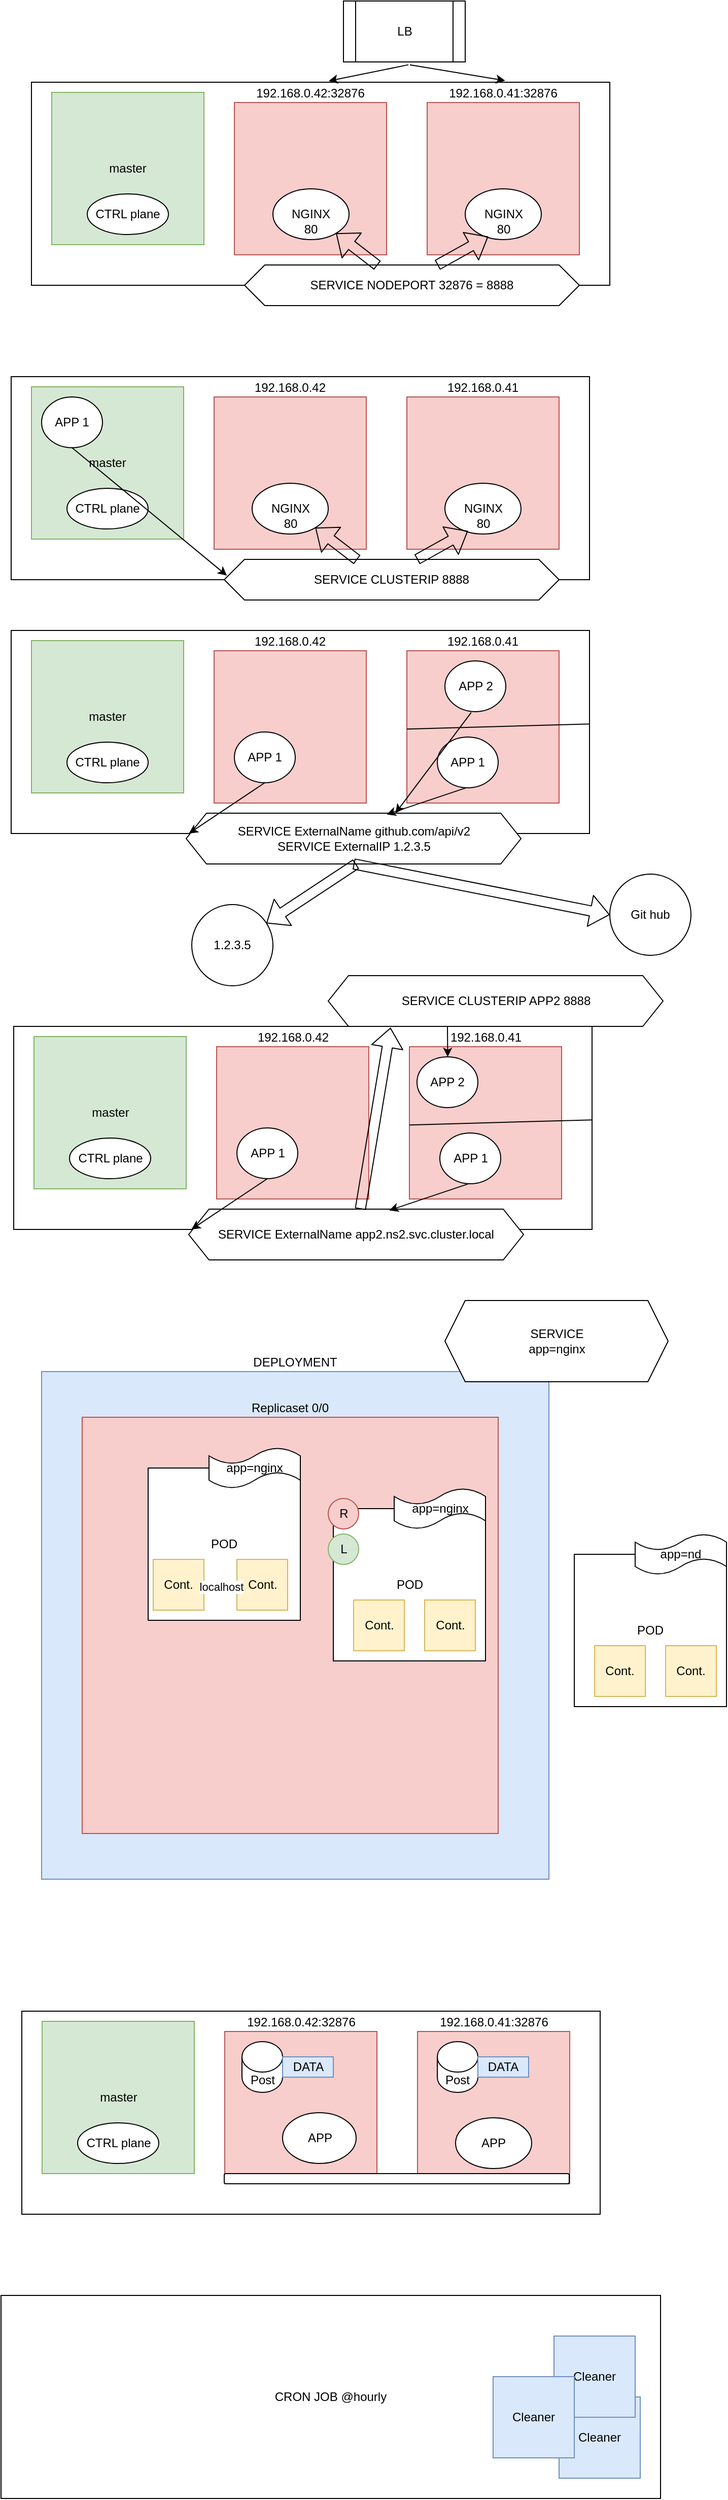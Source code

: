 <mxfile version="13.7.9"><diagram id="bQEZa2psRoihIPcSakSu" name="Page-1"><mxGraphModel dx="1337" dy="726" grid="1" gridSize="10" guides="1" tooltips="1" connect="1" arrows="1" fold="1" page="1" pageScale="1" pageWidth="850" pageHeight="1100" math="0" shadow="0"><root><mxCell id="0"/><mxCell id="1" parent="0"/><mxCell id="p2w6ZyjpXyPfVxQ9HPgC-1" value="" style="rounded=0;whiteSpace=wrap;html=1;" vertex="1" parent="1"><mxGeometry x="150" y="440" width="570" height="200" as="geometry"/></mxCell><mxCell id="p2w6ZyjpXyPfVxQ9HPgC-2" value="master" style="whiteSpace=wrap;html=1;aspect=fixed;fillColor=#d5e8d4;strokeColor=#82b366;" vertex="1" parent="1"><mxGeometry x="170" y="450" width="150" height="150" as="geometry"/></mxCell><mxCell id="p2w6ZyjpXyPfVxQ9HPgC-3" value="192.168.0.42:32876" style="whiteSpace=wrap;html=1;aspect=fixed;fillColor=#f8cecc;strokeColor=#b85450;labelPosition=center;verticalLabelPosition=top;align=center;verticalAlign=bottom;" vertex="1" parent="1"><mxGeometry x="350" y="460" width="150" height="150" as="geometry"/></mxCell><mxCell id="p2w6ZyjpXyPfVxQ9HPgC-4" value="&lt;div&gt;192.168.0.41:32876&lt;/div&gt;" style="whiteSpace=wrap;html=1;aspect=fixed;fillColor=#f8cecc;strokeColor=#b85450;labelPosition=center;verticalLabelPosition=top;align=center;verticalAlign=bottom;" vertex="1" parent="1"><mxGeometry x="540" y="460" width="150" height="150" as="geometry"/></mxCell><mxCell id="p2w6ZyjpXyPfVxQ9HPgC-5" value="CTRL plane" style="ellipse;whiteSpace=wrap;html=1;" vertex="1" parent="1"><mxGeometry x="205" y="550" width="80" height="40" as="geometry"/></mxCell><mxCell id="p2w6ZyjpXyPfVxQ9HPgC-6" value="&lt;br/&gt;NGINX&lt;br&gt;80" style="ellipse;whiteSpace=wrap;html=1;" vertex="1" parent="1"><mxGeometry x="388" y="545" width="75" height="50" as="geometry"/></mxCell><mxCell id="p2w6ZyjpXyPfVxQ9HPgC-7" value="&lt;br/&gt;NGINX&lt;br&gt;80" style="ellipse;whiteSpace=wrap;html=1;" vertex="1" parent="1"><mxGeometry x="577.5" y="545" width="75" height="50" as="geometry"/></mxCell><mxCell id="p2w6ZyjpXyPfVxQ9HPgC-8" value="SERVICE NODEPORT 32876 = 8888" style="shape=hexagon;perimeter=hexagonPerimeter2;whiteSpace=wrap;html=1;fixedSize=1;" vertex="1" parent="1"><mxGeometry x="360" y="620" width="330" height="40" as="geometry"/></mxCell><mxCell id="p2w6ZyjpXyPfVxQ9HPgC-9" value="" style="shape=flexArrow;endArrow=classic;html=1;exitX=0.397;exitY=0.01;exitDx=0;exitDy=0;exitPerimeter=0;" edge="1" parent="1" source="p2w6ZyjpXyPfVxQ9HPgC-8" target="p2w6ZyjpXyPfVxQ9HPgC-6"><mxGeometry width="50" height="50" relative="1" as="geometry"><mxPoint x="370" y="650" as="sourcePoint"/><mxPoint x="420" y="600" as="targetPoint"/></mxGeometry></mxCell><mxCell id="p2w6ZyjpXyPfVxQ9HPgC-10" value="" style="shape=flexArrow;endArrow=classic;html=1;entryX=0.303;entryY=0.94;entryDx=0;entryDy=0;entryPerimeter=0;" edge="1" parent="1" target="p2w6ZyjpXyPfVxQ9HPgC-7"><mxGeometry width="50" height="50" relative="1" as="geometry"><mxPoint x="550" y="620" as="sourcePoint"/><mxPoint x="459.991" y="598.932" as="targetPoint"/></mxGeometry></mxCell><mxCell id="p2w6ZyjpXyPfVxQ9HPgC-11" value="" style="rounded=0;whiteSpace=wrap;html=1;" vertex="1" parent="1"><mxGeometry x="130" y="730" width="570" height="200" as="geometry"/></mxCell><mxCell id="p2w6ZyjpXyPfVxQ9HPgC-12" value="master" style="whiteSpace=wrap;html=1;aspect=fixed;fillColor=#d5e8d4;strokeColor=#82b366;" vertex="1" parent="1"><mxGeometry x="150" y="740" width="150" height="150" as="geometry"/></mxCell><mxCell id="p2w6ZyjpXyPfVxQ9HPgC-13" value="192.168.0.42" style="whiteSpace=wrap;html=1;aspect=fixed;fillColor=#f8cecc;strokeColor=#b85450;labelPosition=center;verticalLabelPosition=top;align=center;verticalAlign=bottom;" vertex="1" parent="1"><mxGeometry x="330" y="750" width="150" height="150" as="geometry"/></mxCell><mxCell id="p2w6ZyjpXyPfVxQ9HPgC-14" value="192.168.0.41" style="whiteSpace=wrap;html=1;aspect=fixed;fillColor=#f8cecc;strokeColor=#b85450;labelPosition=center;verticalLabelPosition=top;align=center;verticalAlign=bottom;" vertex="1" parent="1"><mxGeometry x="520" y="750" width="150" height="150" as="geometry"/></mxCell><mxCell id="p2w6ZyjpXyPfVxQ9HPgC-15" value="CTRL plane" style="ellipse;whiteSpace=wrap;html=1;" vertex="1" parent="1"><mxGeometry x="185" y="840" width="80" height="40" as="geometry"/></mxCell><mxCell id="p2w6ZyjpXyPfVxQ9HPgC-16" value="&lt;br/&gt;NGINX&lt;br&gt;80" style="ellipse;whiteSpace=wrap;html=1;" vertex="1" parent="1"><mxGeometry x="367.5" y="835" width="75" height="50" as="geometry"/></mxCell><mxCell id="p2w6ZyjpXyPfVxQ9HPgC-17" value="&lt;br/&gt;NGINX&lt;br&gt;80" style="ellipse;whiteSpace=wrap;html=1;" vertex="1" parent="1"><mxGeometry x="557.5" y="835" width="75" height="50" as="geometry"/></mxCell><mxCell id="p2w6ZyjpXyPfVxQ9HPgC-18" value="SERVICE CLUSTERIP 8888" style="shape=hexagon;perimeter=hexagonPerimeter2;whiteSpace=wrap;html=1;fixedSize=1;" vertex="1" parent="1"><mxGeometry x="340" y="910" width="330" height="40" as="geometry"/></mxCell><mxCell id="p2w6ZyjpXyPfVxQ9HPgC-19" value="" style="shape=flexArrow;endArrow=classic;html=1;exitX=0.397;exitY=0.01;exitDx=0;exitDy=0;exitPerimeter=0;" edge="1" parent="1" source="p2w6ZyjpXyPfVxQ9HPgC-18" target="p2w6ZyjpXyPfVxQ9HPgC-16"><mxGeometry width="50" height="50" relative="1" as="geometry"><mxPoint x="350" y="940" as="sourcePoint"/><mxPoint x="400" y="890" as="targetPoint"/></mxGeometry></mxCell><mxCell id="p2w6ZyjpXyPfVxQ9HPgC-20" value="" style="shape=flexArrow;endArrow=classic;html=1;entryX=0.303;entryY=0.94;entryDx=0;entryDy=0;entryPerimeter=0;" edge="1" parent="1" target="p2w6ZyjpXyPfVxQ9HPgC-17"><mxGeometry width="50" height="50" relative="1" as="geometry"><mxPoint x="530" y="910" as="sourcePoint"/><mxPoint x="439.991" y="888.932" as="targetPoint"/></mxGeometry></mxCell><mxCell id="p2w6ZyjpXyPfVxQ9HPgC-21" value="APP 1" style="ellipse;whiteSpace=wrap;html=1;" vertex="1" parent="1"><mxGeometry x="160" y="750" width="60" height="50" as="geometry"/></mxCell><mxCell id="p2w6ZyjpXyPfVxQ9HPgC-22" value="" style="endArrow=classic;html=1;entryX=0.008;entryY=0.4;entryDx=0;entryDy=0;entryPerimeter=0;exitX=0.5;exitY=1;exitDx=0;exitDy=0;" edge="1" parent="1" source="p2w6ZyjpXyPfVxQ9HPgC-21" target="p2w6ZyjpXyPfVxQ9HPgC-18"><mxGeometry width="50" height="50" relative="1" as="geometry"><mxPoint x="368" y="820" as="sourcePoint"/><mxPoint x="418" y="770" as="targetPoint"/></mxGeometry></mxCell><mxCell id="p2w6ZyjpXyPfVxQ9HPgC-23" value="" style="endArrow=classic;html=1;entryX=0.514;entryY=-0.006;entryDx=0;entryDy=0;entryPerimeter=0;exitX=0.533;exitY=1.047;exitDx=0;exitDy=0;exitPerimeter=0;" edge="1" parent="1" source="p2w6ZyjpXyPfVxQ9HPgC-24" target="p2w6ZyjpXyPfVxQ9HPgC-1"><mxGeometry width="50" height="50" relative="1" as="geometry"><mxPoint x="520" y="430" as="sourcePoint"/><mxPoint x="800" y="770" as="targetPoint"/></mxGeometry></mxCell><mxCell id="p2w6ZyjpXyPfVxQ9HPgC-24" value="LB" style="shape=process;whiteSpace=wrap;html=1;backgroundOutline=1;" vertex="1" parent="1"><mxGeometry x="457.5" y="360" width="120" height="60" as="geometry"/></mxCell><mxCell id="p2w6ZyjpXyPfVxQ9HPgC-25" value="" style="endArrow=classic;html=1;entryX=0.819;entryY=-0.008;entryDx=0;entryDy=0;entryPerimeter=0;exitX=0.546;exitY=1.047;exitDx=0;exitDy=0;exitPerimeter=0;" edge="1" parent="1" source="p2w6ZyjpXyPfVxQ9HPgC-24" target="p2w6ZyjpXyPfVxQ9HPgC-1"><mxGeometry width="50" height="50" relative="1" as="geometry"><mxPoint x="531.46" y="432.82" as="sourcePoint"/><mxPoint x="452.98" y="448.8" as="targetPoint"/></mxGeometry></mxCell><mxCell id="p2w6ZyjpXyPfVxQ9HPgC-27" value="" style="rounded=0;whiteSpace=wrap;html=1;" vertex="1" parent="1"><mxGeometry x="130" y="980" width="570" height="200" as="geometry"/></mxCell><mxCell id="p2w6ZyjpXyPfVxQ9HPgC-28" value="master" style="whiteSpace=wrap;html=1;aspect=fixed;fillColor=#d5e8d4;strokeColor=#82b366;" vertex="1" parent="1"><mxGeometry x="150" y="990" width="150" height="150" as="geometry"/></mxCell><mxCell id="p2w6ZyjpXyPfVxQ9HPgC-29" value="192.168.0.42" style="whiteSpace=wrap;html=1;aspect=fixed;fillColor=#f8cecc;strokeColor=#b85450;labelPosition=center;verticalLabelPosition=top;align=center;verticalAlign=bottom;" vertex="1" parent="1"><mxGeometry x="330" y="1000" width="150" height="150" as="geometry"/></mxCell><mxCell id="p2w6ZyjpXyPfVxQ9HPgC-30" value="192.168.0.41" style="whiteSpace=wrap;html=1;aspect=fixed;fillColor=#f8cecc;strokeColor=#b85450;labelPosition=center;verticalLabelPosition=top;align=center;verticalAlign=bottom;" vertex="1" parent="1"><mxGeometry x="520" y="1000" width="150" height="150" as="geometry"/></mxCell><mxCell id="p2w6ZyjpXyPfVxQ9HPgC-31" value="CTRL plane" style="ellipse;whiteSpace=wrap;html=1;" vertex="1" parent="1"><mxGeometry x="185" y="1090" width="80" height="40" as="geometry"/></mxCell><mxCell id="p2w6ZyjpXyPfVxQ9HPgC-34" value="&lt;div&gt;SERVICE ExternalName github.com/api/v2&lt;/div&gt;&lt;div&gt;SERVICE ExternalIP 1.2.3.5&lt;/div&gt;" style="shape=hexagon;perimeter=hexagonPerimeter2;whiteSpace=wrap;html=1;fixedSize=1;" vertex="1" parent="1"><mxGeometry x="302.5" y="1160" width="330" height="50" as="geometry"/></mxCell><mxCell id="p2w6ZyjpXyPfVxQ9HPgC-35" value="" style="shape=flexArrow;endArrow=classic;html=1;exitX=0.5;exitY=1;exitDx=0;exitDy=0;" edge="1" parent="1" source="p2w6ZyjpXyPfVxQ9HPgC-34"><mxGeometry width="50" height="50" relative="1" as="geometry"><mxPoint x="505" y="1210" as="sourcePoint"/><mxPoint x="720" y="1260" as="targetPoint"/></mxGeometry></mxCell><mxCell id="p2w6ZyjpXyPfVxQ9HPgC-37" value="APP 1" style="ellipse;whiteSpace=wrap;html=1;" vertex="1" parent="1"><mxGeometry x="350" y="1080" width="60" height="50" as="geometry"/></mxCell><mxCell id="p2w6ZyjpXyPfVxQ9HPgC-38" value="" style="endArrow=classic;html=1;entryX=0.008;entryY=0.4;entryDx=0;entryDy=0;entryPerimeter=0;exitX=0.5;exitY=1;exitDx=0;exitDy=0;" edge="1" parent="1" source="p2w6ZyjpXyPfVxQ9HPgC-37" target="p2w6ZyjpXyPfVxQ9HPgC-34"><mxGeometry width="50" height="50" relative="1" as="geometry"><mxPoint x="368" y="1070" as="sourcePoint"/><mxPoint x="418" y="1020" as="targetPoint"/></mxGeometry></mxCell><mxCell id="p2w6ZyjpXyPfVxQ9HPgC-39" value="Git hub" style="ellipse;whiteSpace=wrap;html=1;aspect=fixed;" vertex="1" parent="1"><mxGeometry x="720" y="1220" width="80" height="80" as="geometry"/></mxCell><mxCell id="p2w6ZyjpXyPfVxQ9HPgC-40" value="1.2.3.5" style="ellipse;whiteSpace=wrap;html=1;aspect=fixed;" vertex="1" parent="1"><mxGeometry x="308" y="1250" width="80" height="80" as="geometry"/></mxCell><mxCell id="p2w6ZyjpXyPfVxQ9HPgC-41" value="" style="shape=flexArrow;endArrow=classic;html=1;entryX=0.918;entryY=0.23;entryDx=0;entryDy=0;entryPerimeter=0;" edge="1" parent="1" target="p2w6ZyjpXyPfVxQ9HPgC-40"><mxGeometry width="50" height="50" relative="1" as="geometry"><mxPoint x="470" y="1210" as="sourcePoint"/><mxPoint x="730" y="1270" as="targetPoint"/></mxGeometry></mxCell><mxCell id="p2w6ZyjpXyPfVxQ9HPgC-42" value="APP 2" style="ellipse;whiteSpace=wrap;html=1;" vertex="1" parent="1"><mxGeometry x="557.5" y="1010" width="60" height="50" as="geometry"/></mxCell><mxCell id="p2w6ZyjpXyPfVxQ9HPgC-43" value="APP 1" style="ellipse;whiteSpace=wrap;html=1;" vertex="1" parent="1"><mxGeometry x="550" y="1085" width="60" height="50" as="geometry"/></mxCell><mxCell id="p2w6ZyjpXyPfVxQ9HPgC-44" value="" style="endArrow=classic;html=1;entryX=0.625;entryY=0;entryDx=0;entryDy=0;exitX=0.432;exitY=1.016;exitDx=0;exitDy=0;exitPerimeter=0;" edge="1" parent="1" source="p2w6ZyjpXyPfVxQ9HPgC-42" target="p2w6ZyjpXyPfVxQ9HPgC-34"><mxGeometry width="50" height="50" relative="1" as="geometry"><mxPoint x="620" y="1070" as="sourcePoint"/><mxPoint x="670" y="1020" as="targetPoint"/></mxGeometry></mxCell><mxCell id="p2w6ZyjpXyPfVxQ9HPgC-45" value="" style="endArrow=classic;html=1;entryX=0.599;entryY=0.024;entryDx=0;entryDy=0;exitX=0.463;exitY=1.004;exitDx=0;exitDy=0;exitPerimeter=0;entryPerimeter=0;" edge="1" parent="1" source="p2w6ZyjpXyPfVxQ9HPgC-43" target="p2w6ZyjpXyPfVxQ9HPgC-34"><mxGeometry width="50" height="50" relative="1" as="geometry"><mxPoint x="593.42" y="1090.8" as="sourcePoint"/><mxPoint x="518.75" y="1170" as="targetPoint"/></mxGeometry></mxCell><mxCell id="p2w6ZyjpXyPfVxQ9HPgC-46" value="" style="endArrow=none;html=1;" edge="1" parent="1" source="p2w6ZyjpXyPfVxQ9HPgC-27" target="p2w6ZyjpXyPfVxQ9HPgC-30"><mxGeometry width="50" height="50" relative="1" as="geometry"><mxPoint x="620" y="1010" as="sourcePoint"/><mxPoint x="670" y="960" as="targetPoint"/></mxGeometry></mxCell><mxCell id="p2w6ZyjpXyPfVxQ9HPgC-47" value="" style="rounded=0;whiteSpace=wrap;html=1;" vertex="1" parent="1"><mxGeometry x="132.5" y="1370" width="570" height="200" as="geometry"/></mxCell><mxCell id="p2w6ZyjpXyPfVxQ9HPgC-48" value="master" style="whiteSpace=wrap;html=1;aspect=fixed;fillColor=#d5e8d4;strokeColor=#82b366;" vertex="1" parent="1"><mxGeometry x="152.5" y="1380" width="150" height="150" as="geometry"/></mxCell><mxCell id="p2w6ZyjpXyPfVxQ9HPgC-49" value="192.168.0.42" style="whiteSpace=wrap;html=1;aspect=fixed;fillColor=#f8cecc;strokeColor=#b85450;labelPosition=center;verticalLabelPosition=top;align=center;verticalAlign=bottom;" vertex="1" parent="1"><mxGeometry x="332.5" y="1390" width="150" height="150" as="geometry"/></mxCell><mxCell id="p2w6ZyjpXyPfVxQ9HPgC-50" value="192.168.0.41" style="whiteSpace=wrap;html=1;aspect=fixed;fillColor=#f8cecc;strokeColor=#b85450;labelPosition=center;verticalLabelPosition=top;align=center;verticalAlign=bottom;" vertex="1" parent="1"><mxGeometry x="522.5" y="1390" width="150" height="150" as="geometry"/></mxCell><mxCell id="p2w6ZyjpXyPfVxQ9HPgC-51" value="CTRL plane" style="ellipse;whiteSpace=wrap;html=1;" vertex="1" parent="1"><mxGeometry x="187.5" y="1480" width="80" height="40" as="geometry"/></mxCell><mxCell id="p2w6ZyjpXyPfVxQ9HPgC-52" value="SERVICE ExternalName app2.ns2.svc.cluster.local" style="shape=hexagon;perimeter=hexagonPerimeter2;whiteSpace=wrap;html=1;fixedSize=1;" vertex="1" parent="1"><mxGeometry x="305" y="1550" width="330" height="50" as="geometry"/></mxCell><mxCell id="p2w6ZyjpXyPfVxQ9HPgC-54" value="APP 1" style="ellipse;whiteSpace=wrap;html=1;" vertex="1" parent="1"><mxGeometry x="352.5" y="1470" width="60" height="50" as="geometry"/></mxCell><mxCell id="p2w6ZyjpXyPfVxQ9HPgC-55" value="" style="endArrow=classic;html=1;entryX=0.008;entryY=0.4;entryDx=0;entryDy=0;entryPerimeter=0;exitX=0.5;exitY=1;exitDx=0;exitDy=0;" edge="1" parent="1" source="p2w6ZyjpXyPfVxQ9HPgC-54" target="p2w6ZyjpXyPfVxQ9HPgC-52"><mxGeometry width="50" height="50" relative="1" as="geometry"><mxPoint x="370.5" y="1460" as="sourcePoint"/><mxPoint x="420.5" y="1410" as="targetPoint"/></mxGeometry></mxCell><mxCell id="p2w6ZyjpXyPfVxQ9HPgC-59" value="APP 2" style="ellipse;whiteSpace=wrap;html=1;" vertex="1" parent="1"><mxGeometry x="530" y="1400" width="60" height="50" as="geometry"/></mxCell><mxCell id="p2w6ZyjpXyPfVxQ9HPgC-60" value="APP 1" style="ellipse;whiteSpace=wrap;html=1;" vertex="1" parent="1"><mxGeometry x="552.5" y="1475" width="60" height="50" as="geometry"/></mxCell><mxCell id="p2w6ZyjpXyPfVxQ9HPgC-62" value="" style="endArrow=classic;html=1;entryX=0.599;entryY=0.024;entryDx=0;entryDy=0;exitX=0.463;exitY=1.004;exitDx=0;exitDy=0;exitPerimeter=0;entryPerimeter=0;" edge="1" parent="1" source="p2w6ZyjpXyPfVxQ9HPgC-60" target="p2w6ZyjpXyPfVxQ9HPgC-52"><mxGeometry width="50" height="50" relative="1" as="geometry"><mxPoint x="595.92" y="1480.8" as="sourcePoint"/><mxPoint x="521.25" y="1560" as="targetPoint"/></mxGeometry></mxCell><mxCell id="p2w6ZyjpXyPfVxQ9HPgC-63" value="" style="endArrow=none;html=1;" edge="1" parent="1" source="p2w6ZyjpXyPfVxQ9HPgC-47" target="p2w6ZyjpXyPfVxQ9HPgC-50"><mxGeometry width="50" height="50" relative="1" as="geometry"><mxPoint x="622.5" y="1400" as="sourcePoint"/><mxPoint x="672.5" y="1350" as="targetPoint"/></mxGeometry></mxCell><mxCell id="p2w6ZyjpXyPfVxQ9HPgC-64" value="" style="shape=flexArrow;endArrow=classic;html=1;entryX=0.186;entryY=1.024;entryDx=0;entryDy=0;entryPerimeter=0;" edge="1" parent="1" source="p2w6ZyjpXyPfVxQ9HPgC-52" target="p2w6ZyjpXyPfVxQ9HPgC-66"><mxGeometry width="50" height="50" relative="1" as="geometry"><mxPoint x="620" y="1470" as="sourcePoint"/><mxPoint x="670" y="1420" as="targetPoint"/></mxGeometry></mxCell><mxCell id="p2w6ZyjpXyPfVxQ9HPgC-66" value="SERVICE CLUSTERIP APP2 8888" style="shape=hexagon;perimeter=hexagonPerimeter2;whiteSpace=wrap;html=1;fixedSize=1;" vertex="1" parent="1"><mxGeometry x="442.5" y="1320" width="330" height="50" as="geometry"/></mxCell><mxCell id="p2w6ZyjpXyPfVxQ9HPgC-67" value="" style="endArrow=classic;html=1;exitX=0.75;exitY=0;exitDx=0;exitDy=0;" edge="1" parent="1" source="p2w6ZyjpXyPfVxQ9HPgC-47" target="p2w6ZyjpXyPfVxQ9HPgC-59"><mxGeometry width="50" height="50" relative="1" as="geometry"><mxPoint x="590.28" y="1535.2" as="sourcePoint"/><mxPoint x="512.67" y="1561.2" as="targetPoint"/></mxGeometry></mxCell><mxCell id="p2w6ZyjpXyPfVxQ9HPgC-68" value="DEPLOYMENT" style="whiteSpace=wrap;html=1;aspect=fixed;fillColor=#dae8fc;strokeColor=#6c8ebf;labelPosition=center;verticalLabelPosition=top;align=center;verticalAlign=bottom;" vertex="1" parent="1"><mxGeometry x="160" y="1710" width="500" height="500" as="geometry"/></mxCell><mxCell id="p2w6ZyjpXyPfVxQ9HPgC-69" value="Replicaset 0/0" style="whiteSpace=wrap;html=1;aspect=fixed;fillColor=#f8cecc;strokeColor=#b85450;labelPosition=center;verticalLabelPosition=top;align=center;verticalAlign=bottom;" vertex="1" parent="1"><mxGeometry x="200" y="1755" width="410" height="410" as="geometry"/></mxCell><mxCell id="p2w6ZyjpXyPfVxQ9HPgC-71" value="POD" style="whiteSpace=wrap;html=1;aspect=fixed;" vertex="1" parent="1"><mxGeometry x="685" y="1890" width="150" height="150" as="geometry"/></mxCell><mxCell id="p2w6ZyjpXyPfVxQ9HPgC-72" value="POD" style="whiteSpace=wrap;html=1;aspect=fixed;" vertex="1" parent="1"><mxGeometry x="265" y="1805" width="150" height="150" as="geometry"/></mxCell><mxCell id="p2w6ZyjpXyPfVxQ9HPgC-75" value="Cont." style="whiteSpace=wrap;html=1;aspect=fixed;fillColor=#fff2cc;strokeColor=#d6b656;" vertex="1" parent="1"><mxGeometry x="270" y="1895" width="50" height="50" as="geometry"/></mxCell><mxCell id="p2w6ZyjpXyPfVxQ9HPgC-76" value="Cont." style="whiteSpace=wrap;html=1;aspect=fixed;fillColor=#fff2cc;strokeColor=#d6b656;" vertex="1" parent="1"><mxGeometry x="352.5" y="1895" width="50" height="50" as="geometry"/></mxCell><mxCell id="p2w6ZyjpXyPfVxQ9HPgC-77" value="Cont." style="whiteSpace=wrap;html=1;aspect=fixed;fillColor=#fff2cc;strokeColor=#d6b656;" vertex="1" parent="1"><mxGeometry x="705" y="1980" width="50" height="50" as="geometry"/></mxCell><mxCell id="p2w6ZyjpXyPfVxQ9HPgC-78" value="Cont." style="whiteSpace=wrap;html=1;aspect=fixed;fillColor=#fff2cc;strokeColor=#d6b656;" vertex="1" parent="1"><mxGeometry x="775" y="1980" width="50" height="50" as="geometry"/></mxCell><mxCell id="p2w6ZyjpXyPfVxQ9HPgC-81" value="app=nd" style="shape=tape;whiteSpace=wrap;html=1;" vertex="1" parent="1"><mxGeometry x="745" y="1870" width="90" height="40" as="geometry"/></mxCell><mxCell id="p2w6ZyjpXyPfVxQ9HPgC-82" value="&lt;div&gt;app=nginx&lt;/div&gt;" style="shape=tape;whiteSpace=wrap;html=1;" vertex="1" parent="1"><mxGeometry x="325" y="1785" width="90" height="40" as="geometry"/></mxCell><mxCell id="p2w6ZyjpXyPfVxQ9HPgC-83" value="POD" style="whiteSpace=wrap;html=1;aspect=fixed;" vertex="1" parent="1"><mxGeometry x="447.5" y="1845" width="150" height="150" as="geometry"/></mxCell><mxCell id="p2w6ZyjpXyPfVxQ9HPgC-84" value="Cont." style="whiteSpace=wrap;html=1;aspect=fixed;fillColor=#fff2cc;strokeColor=#d6b656;" vertex="1" parent="1"><mxGeometry x="467.5" y="1935" width="50" height="50" as="geometry"/></mxCell><mxCell id="p2w6ZyjpXyPfVxQ9HPgC-85" value="Cont." style="whiteSpace=wrap;html=1;aspect=fixed;fillColor=#fff2cc;strokeColor=#d6b656;" vertex="1" parent="1"><mxGeometry x="537.5" y="1935" width="50" height="50" as="geometry"/></mxCell><mxCell id="p2w6ZyjpXyPfVxQ9HPgC-86" value="app=nginx" style="shape=tape;whiteSpace=wrap;html=1;" vertex="1" parent="1"><mxGeometry x="507.5" y="1825" width="90" height="40" as="geometry"/></mxCell><mxCell id="p2w6ZyjpXyPfVxQ9HPgC-87" value="&lt;div&gt;SERVICE&lt;/div&gt;&lt;div&gt;app=nginx&lt;/div&gt;" style="shape=hexagon;perimeter=hexagonPerimeter2;whiteSpace=wrap;html=1;fixedSize=1;" vertex="1" parent="1"><mxGeometry x="557.5" y="1640" width="220" height="80" as="geometry"/></mxCell><mxCell id="p2w6ZyjpXyPfVxQ9HPgC-88" value="localhost" style="endArrow=classic;html=1;exitX=1.044;exitY=0.564;exitDx=0;exitDy=0;exitPerimeter=0;entryX=0;entryY=0.5;entryDx=0;entryDy=0;" edge="1" parent="1" source="p2w6ZyjpXyPfVxQ9HPgC-75" target="p2w6ZyjpXyPfVxQ9HPgC-76"><mxGeometry width="50" height="50" relative="1" as="geometry"><mxPoint x="620" y="2040" as="sourcePoint"/><mxPoint x="670" y="1990" as="targetPoint"/></mxGeometry></mxCell><mxCell id="p2w6ZyjpXyPfVxQ9HPgC-89" value="" style="rounded=0;whiteSpace=wrap;html=1;" vertex="1" parent="1"><mxGeometry x="140.5" y="2340" width="570" height="200" as="geometry"/></mxCell><mxCell id="p2w6ZyjpXyPfVxQ9HPgC-90" value="master" style="whiteSpace=wrap;html=1;aspect=fixed;fillColor=#d5e8d4;strokeColor=#82b366;" vertex="1" parent="1"><mxGeometry x="160.5" y="2350" width="150" height="150" as="geometry"/></mxCell><mxCell id="p2w6ZyjpXyPfVxQ9HPgC-91" value="192.168.0.42:32876" style="whiteSpace=wrap;html=1;aspect=fixed;fillColor=#f8cecc;strokeColor=#b85450;labelPosition=center;verticalLabelPosition=top;align=center;verticalAlign=bottom;" vertex="1" parent="1"><mxGeometry x="340.5" y="2360" width="150" height="150" as="geometry"/></mxCell><mxCell id="p2w6ZyjpXyPfVxQ9HPgC-92" value="&lt;div&gt;192.168.0.41:32876&lt;/div&gt;" style="whiteSpace=wrap;html=1;aspect=fixed;fillColor=#f8cecc;strokeColor=#b85450;labelPosition=center;verticalLabelPosition=top;align=center;verticalAlign=bottom;" vertex="1" parent="1"><mxGeometry x="530.5" y="2360" width="150" height="150" as="geometry"/></mxCell><mxCell id="p2w6ZyjpXyPfVxQ9HPgC-93" value="CTRL plane" style="ellipse;whiteSpace=wrap;html=1;" vertex="1" parent="1"><mxGeometry x="195.5" y="2450" width="80" height="40" as="geometry"/></mxCell><mxCell id="p2w6ZyjpXyPfVxQ9HPgC-94" value="APP" style="ellipse;whiteSpace=wrap;html=1;" vertex="1" parent="1"><mxGeometry x="397.5" y="2440" width="72.5" height="50" as="geometry"/></mxCell><mxCell id="p2w6ZyjpXyPfVxQ9HPgC-95" value="APP" style="ellipse;whiteSpace=wrap;html=1;" vertex="1" parent="1"><mxGeometry x="568" y="2445" width="75" height="50" as="geometry"/></mxCell><mxCell id="p2w6ZyjpXyPfVxQ9HPgC-110" value="Post" style="shape=cylinder3;whiteSpace=wrap;html=1;boundedLbl=1;backgroundOutline=1;size=15;" vertex="1" parent="1"><mxGeometry x="357.5" y="2370" width="40" height="50" as="geometry"/></mxCell><mxCell id="p2w6ZyjpXyPfVxQ9HPgC-111" value="Post" style="shape=cylinder3;whiteSpace=wrap;html=1;boundedLbl=1;backgroundOutline=1;size=15;" vertex="1" parent="1"><mxGeometry x="550" y="2370" width="40" height="50" as="geometry"/></mxCell><mxCell id="p2w6ZyjpXyPfVxQ9HPgC-112" value="DATA" style="rounded=0;whiteSpace=wrap;html=1;fillColor=#dae8fc;strokeColor=#6c8ebf;" vertex="1" parent="1"><mxGeometry x="397.5" y="2385" width="50" height="20" as="geometry"/></mxCell><mxCell id="p2w6ZyjpXyPfVxQ9HPgC-113" value="DATA" style="rounded=0;whiteSpace=wrap;html=1;fillColor=#dae8fc;strokeColor=#6c8ebf;" vertex="1" parent="1"><mxGeometry x="590" y="2385" width="50" height="20" as="geometry"/></mxCell><mxCell id="p2w6ZyjpXyPfVxQ9HPgC-114" value="" style="rounded=1;whiteSpace=wrap;html=1;" vertex="1" parent="1"><mxGeometry x="340" y="2500" width="340" height="10" as="geometry"/></mxCell><mxCell id="p2w6ZyjpXyPfVxQ9HPgC-115" value="R" style="ellipse;whiteSpace=wrap;html=1;aspect=fixed;fillColor=#f8cecc;strokeColor=#b85450;" vertex="1" parent="1"><mxGeometry x="442.5" y="1835" width="30" height="30" as="geometry"/></mxCell><mxCell id="p2w6ZyjpXyPfVxQ9HPgC-116" value="L" style="ellipse;whiteSpace=wrap;html=1;aspect=fixed;fillColor=#d5e8d4;strokeColor=#82b366;" vertex="1" parent="1"><mxGeometry x="442.5" y="1870" width="30" height="30" as="geometry"/></mxCell><mxCell id="p2w6ZyjpXyPfVxQ9HPgC-118" value="CRON JOB @hourly" style="rounded=0;whiteSpace=wrap;html=1;" vertex="1" parent="1"><mxGeometry x="120" y="2620" width="650" height="200" as="geometry"/></mxCell><mxCell id="p2w6ZyjpXyPfVxQ9HPgC-119" value="Cleaner" style="whiteSpace=wrap;html=1;aspect=fixed;fillColor=#dae8fc;strokeColor=#6c8ebf;" vertex="1" parent="1"><mxGeometry x="670" y="2720" width="80" height="80" as="geometry"/></mxCell><mxCell id="p2w6ZyjpXyPfVxQ9HPgC-120" value="Cleaner" style="whiteSpace=wrap;html=1;aspect=fixed;fillColor=#dae8fc;strokeColor=#6c8ebf;" vertex="1" parent="1"><mxGeometry x="665" y="2660" width="80" height="80" as="geometry"/></mxCell><mxCell id="p2w6ZyjpXyPfVxQ9HPgC-121" value="Cleaner" style="whiteSpace=wrap;html=1;aspect=fixed;fillColor=#dae8fc;strokeColor=#6c8ebf;" vertex="1" parent="1"><mxGeometry x="605" y="2700" width="80" height="80" as="geometry"/></mxCell></root></mxGraphModel></diagram></mxfile>